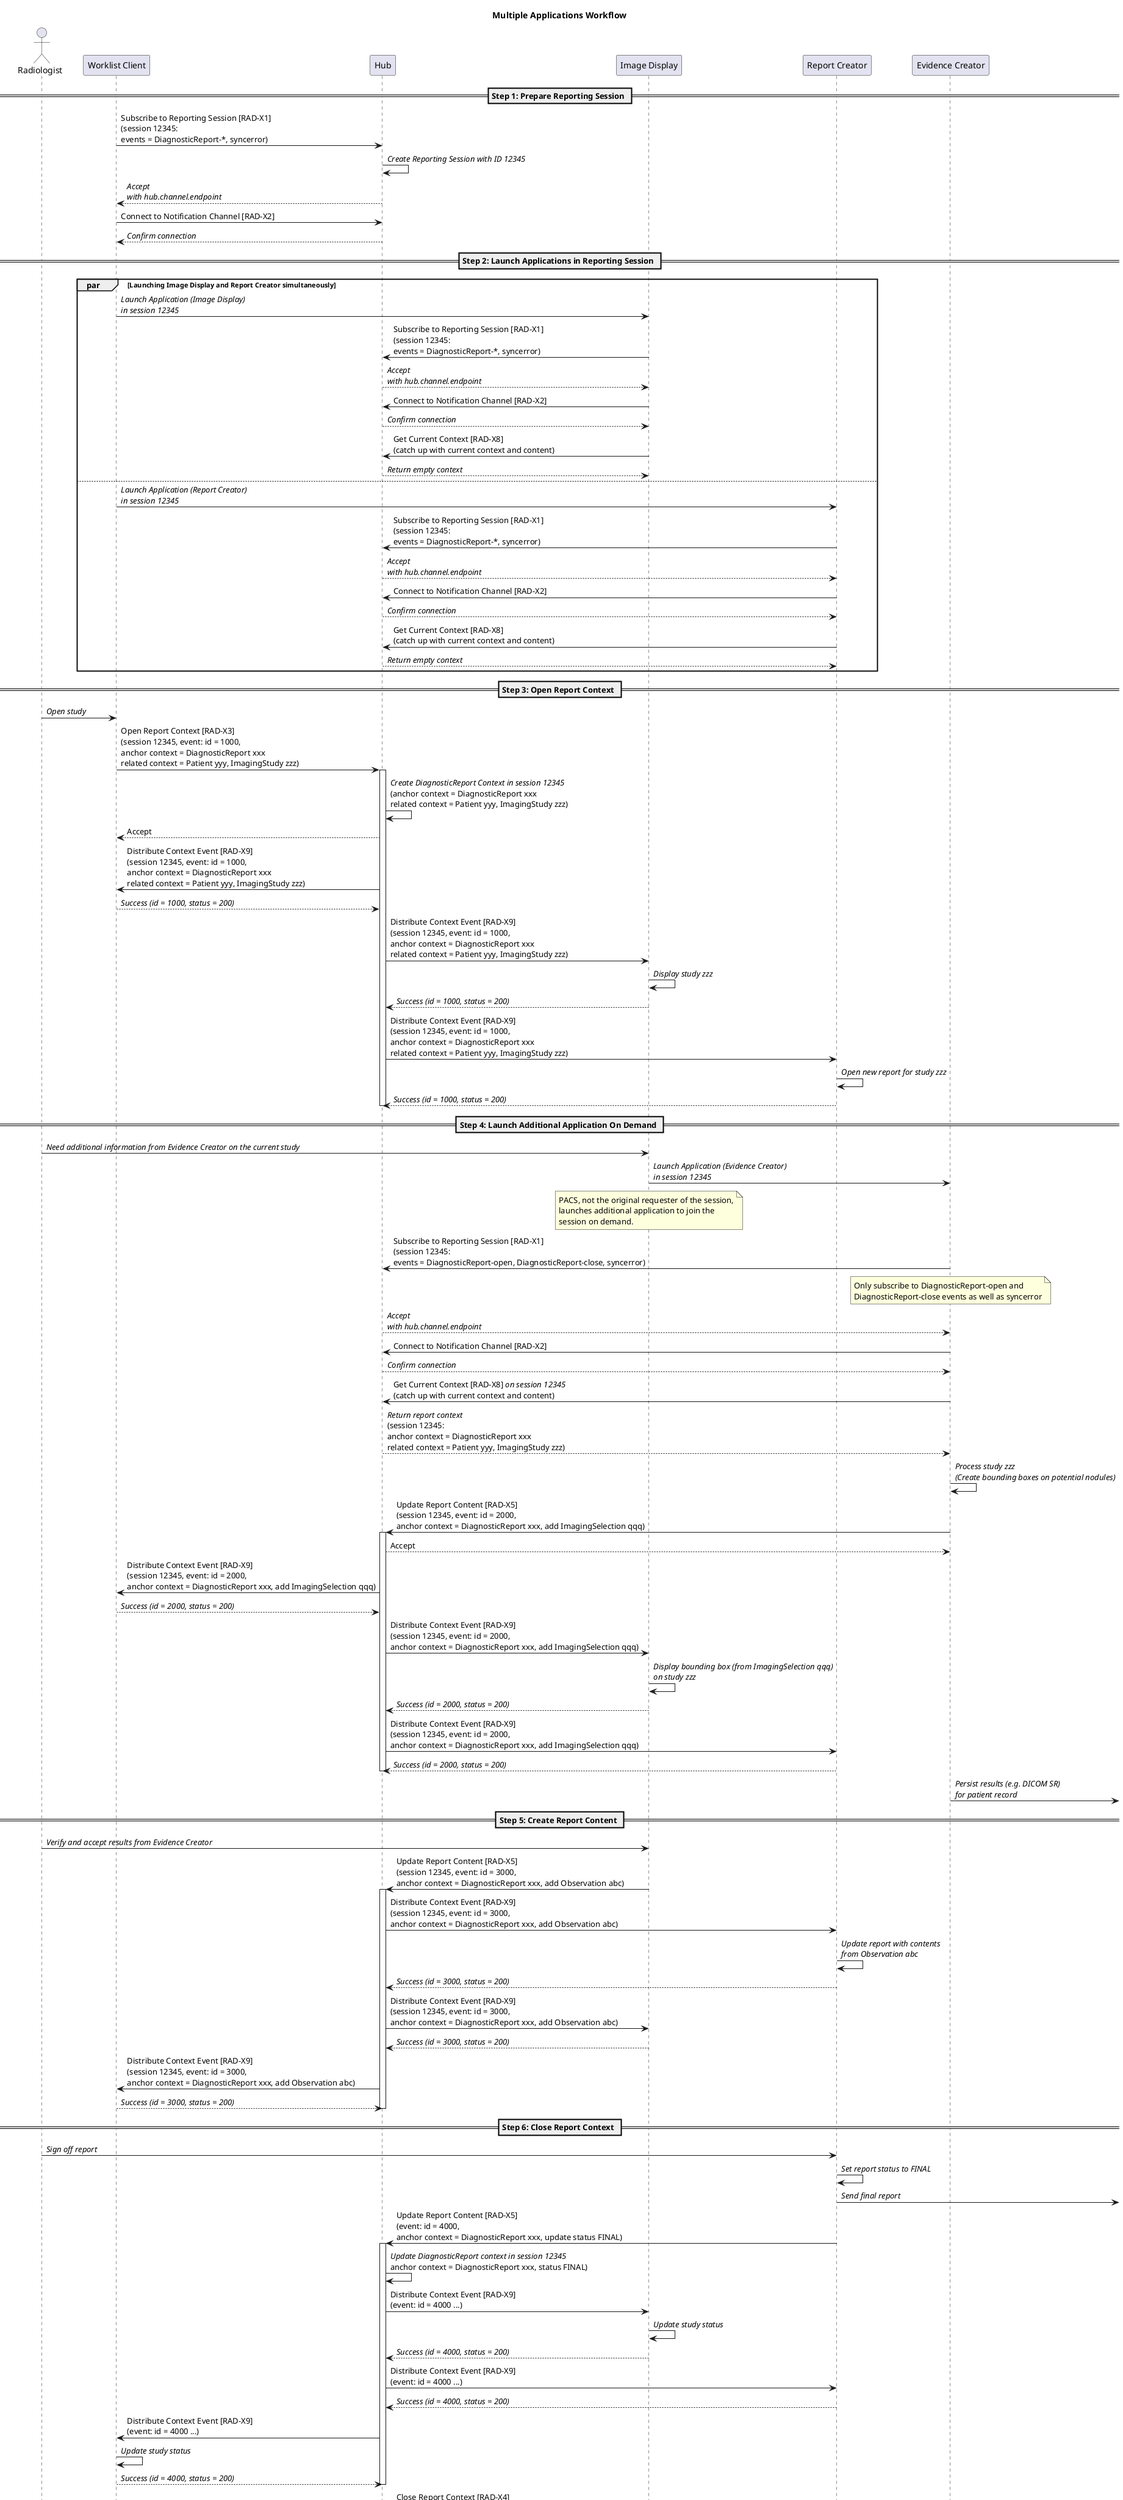 @startuml multi_app

title Multiple Applications Workflow

actor Radiologist
participant "Worklist Client" as WF
participant "Hub" as Hub
participant "Image Display" as PACS
participant "Report Creator" as Report
participant "Evidence Creator" as Special

== Step 1: Prepare Reporting Session ==
WF->Hub: Subscribe to Reporting Session [RAD-X1]\n(session 12345:\nevents = DiagnosticReport-*, syncerror)

Hub->Hub: //Create Reporting Session with ID 12345//

Hub-->WF: //Accept//\n//with hub.channel.endpoint//
WF->Hub: Connect to Notification Channel [RAD-X2]
Hub-->WF: //Confirm connection//

== Step 2: Launch Applications in Reporting Session ==

par Launching Image Display and Report Creator simultaneously
WF->PACS: //Launch Application (Image Display)//\n//in session 12345//

PACS->Hub: Subscribe to Reporting Session [RAD-X1]\n(session 12345:\nevents = DiagnosticReport-*, syncerror)
Hub-->PACS: //Accept//\n//with hub.channel.endpoint//
PACS->Hub: Connect to Notification Channel [RAD-X2]
Hub-->PACS: //Confirm connection//
PACS->Hub: Get Current Context [RAD-X8]\n(catch up with current context and content)

Hub-->PACS: //Return empty context//
else
WF->Report: //Launch Application (Report Creator)//\n//in session 12345//

Report->Hub: Subscribe to Reporting Session [RAD-X1]\n(session 12345:\nevents = DiagnosticReport-*, syncerror)
Hub-->Report: //Accept//\n//with hub.channel.endpoint//
Report->Hub: Connect to Notification Channel [RAD-X2]
Hub-->Report: //Confirm connection//
Report->Hub: Get Current Context [RAD-X8]\n(catch up with current context and content)

Hub-->Report: //Return empty context//
end

== Step 3: Open Report Context ==

Radiologist->WF: //Open study//

WF->Hub: Open Report Context [RAD-X3]\n(session 12345, event: id = 1000,\nanchor context = DiagnosticReport xxx\nrelated context = Patient yyy, ImagingStudy zzz)
activate Hub

Hub->Hub: //Create DiagnosticReport Context in session 12345//\n(anchor context = DiagnosticReport xxx\nrelated context = Patient yyy, ImagingStudy zzz)
Hub-->WF: Accept

Hub->WF: Distribute Context Event [RAD-X9]\n(session 12345, event: id = 1000,\nanchor context = DiagnosticReport xxx\nrelated context = Patient yyy, ImagingStudy zzz)
WF-->Hub: //Success (id = 1000, status = 200)//

Hub->PACS: Distribute Context Event [RAD-X9]\n(session 12345, event: id = 1000,\nanchor context = DiagnosticReport xxx\nrelated context = Patient yyy, ImagingStudy zzz)
PACS->PACS: //Display study zzz//
PACS-->Hub: //Success (id = 1000, status = 200)//

Hub->Report: Distribute Context Event [RAD-X9]\n(session 12345, event: id = 1000,\nanchor context = DiagnosticReport xxx\nrelated context = Patient yyy, ImagingStudy zzz)
Report->Report: //Open new report for study zzz//
Report-->Hub: //Success (id = 1000, status = 200)//

deactivate Hub

== Step 4: Launch Additional Application On Demand ==

Radiologist->PACS: //Need additional information from Evidence Creator on the current study//

PACS->Special: //Launch Application (Evidence Creator)//\n//in session 12345//
note over PACS
PACS, not the original requester of the session,
launches additional application to join the
session on demand.
end note

Special->Hub: Subscribe to Reporting Session [RAD-X1]\n(session 12345:\nevents = DiagnosticReport-open, DiagnosticReport-close, syncerror)
note over Special
Only subscribe to DiagnosticReport-open and
DiagnosticReport-close events as well as syncerror
end note

Hub-->Special: //Accept//\n//with hub.channel.endpoint//
Special->Hub: Connect to Notification Channel [RAD-X2]
Hub-->Special: //Confirm connection//
Special->Hub: Get Current Context [RAD-X8] //on session 12345//\n(catch up with current context and content)

Hub-->Special: //Return report context//\n(session 12345:\nanchor context = DiagnosticReport xxx\nrelated context = Patient yyy, ImagingStudy zzz)
Special->Special: //Process study zzz//\n//(Create bounding boxes on potential nodules)//

Special->Hub: Update Report Content [RAD-X5]\n(session 12345, event: id = 2000,\nanchor context = DiagnosticReport xxx, add ImagingSelection qqq)
activate Hub

Hub-->Special: Accept

Hub->WF: Distribute Context Event [RAD-X9]\n(session 12345, event: id = 2000,\nanchor context = DiagnosticReport xxx, add ImagingSelection qqq)
WF-->Hub: //Success (id = 2000, status = 200)//

Hub->PACS: Distribute Context Event [RAD-X9]\n(session 12345, event: id = 2000,\nanchor context = DiagnosticReport xxx, add ImagingSelection qqq)
PACS->PACS: //Display bounding box (from ImagingSelection qqq)//\n//on study zzz//
PACS-->Hub: //Success (id = 2000, status = 200)//

Hub->Report: Distribute Context Event [RAD-X9]\n(session 12345, event: id = 2000,\nanchor context = DiagnosticReport xxx, add ImagingSelection qqq)
Report-->Hub: //Success (id = 2000, status = 200)//
deactivate Hub

Special->: //Persist results (e.g. DICOM SR)//\n//for patient record//

== Step 5: Create Report Content ==

Radiologist->PACS: //Verify and accept results from Evidence Creator//

PACS->Hub: Update Report Content [RAD-X5]\n(session 12345, event: id = 3000,\nanchor context = DiagnosticReport xxx, add Observation abc)
activate Hub
Hub->Report: Distribute Context Event [RAD-X9]\n(session 12345, event: id = 3000,\nanchor context = DiagnosticReport xxx, add Observation abc)
Report->Report: //Update report with contents//\n//from Observation abc//
Report-->Hub: //Success (id = 3000, status = 200)//
Hub->PACS: Distribute Context Event [RAD-X9]\n(session 12345, event: id = 3000,\nanchor context = DiagnosticReport xxx, add Observation abc)
PACS-->Hub: //Success (id = 3000, status = 200)//
Hub->WF: Distribute Context Event [RAD-X9]\n(session 12345, event: id = 3000,\nanchor context = DiagnosticReport xxx, add Observation abc)
WF-->Hub: //Success (id = 3000, status = 200)//
deactivate Hub

== Step 6: Close Report Context ==

Radiologist->Report: //Sign off report//
Report->Report: //Set report status to FINAL//

Report->: //Send final report//

Report->Hub: Update Report Content [RAD-X5]\n(event: id = 4000,\nanchor context = DiagnosticReport xxx, update status FINAL)
activate Hub

Hub->Hub: //Update DiagnosticReport context in session 12345//\nanchor context = DiagnosticReport xxx, status FINAL)

Hub->PACS: Distribute Context Event [RAD-X9]\n(event: id = 4000 ...)
PACS->PACS: //Update study status//
PACS-->Hub: //Success (id = 4000, status = 200)//
Hub->Report: Distribute Context Event [RAD-X9]\n(event: id = 4000 ...)
Report-->Hub: //Success (id = 4000, status = 200)//
Hub->WF: Distribute Context Event [RAD-X9]\n(event: id = 4000 ...)
WF->WF: //Update study status//
WF-->Hub: //Success (id = 4000, status = 200)//
deactivate Hub

Report->Hub: Close Report Context [RAD-X4]\n(session 12345, event: id = 5000,\nanchor context = DiagnosticReport xxx)
activate Hub

Hub->Hub: //Update DiagnosticReport context in session 12345//\n(event: id = 5000,\nanchor context = DiagnosticReport xxx)

Hub->WF: Distribute Context Event [RAD-X9]\n(session 12345, event: id = 5000,\nanchor context = DiagnosticReport xxx)
WF->WF: //Drop study zzz from worklist//
WF-->Hub: //Success (id = 5000, status = 200)//

Hub->PACS: Distribute Context Event [RAD-X9]\n(session 12345, event: id = 5000,\nanchor context = DiagnosticReport xxx)
PACS->PACS: //Close study zzz//
PACS-->Hub: //Success (id = 5000, status = 200)//

Hub->Report: Distribute Context Event [RAD-X9]\n(session 12345, event: id = 5000,\nanchor context = DiagnosticReport xxx)
Report-->Hub: //Success (id = 5000, status = 200)//

Hub->Special: Distribute Context Event [RAD-X9]\n(session 12345, event: id = 5000,\nanchor context = DiagnosticReport xxx)
Special->Special: //Minimize application//
Special-->Hub: //Success (id = 5000, status = 200)//

Hub->Hub: //Delete DiagnosticReport context in session 12345//\nanchor context = DiagnosticReport xxx)
deactivate Hub

== Step 7: Switch Report Context in Reporting Session ==

note over WF
The workflow repeats. Since all the necessary applications
have already been started, there is no need to relaunch
the applications and establish the subscription.
end note

WF->Hub: Initial Report Context [RAD-X3]\n(session 12345, event: id = 6000,\nanchor context = DiagnosticReport kkk)
activate Hub
Hub->PACS: Distribute Context Event [RAD-X9]
Hub->Report: Distribute Context Event [RAD-X9]
Hub->WF: Distribute Context Event [RAD-X9]
Hub->Special: Distribute Context Event [RAD-X9]
deactivate Hub

== Step 8: Close Applications ==

Radiologist->WF: //Close application//
WF->Hub: Unsubscribe Session [RAD-X7]\n(session 12345)
Hub-->WF: //Accept//
Hub->Hub: //Close channel to Worklist Client//

... Time elapsed and the other subscriptions lease time expired ...

Hub->Hub: //Close channel to Image Display, Report Creator and Evidence Creator//

@enduml